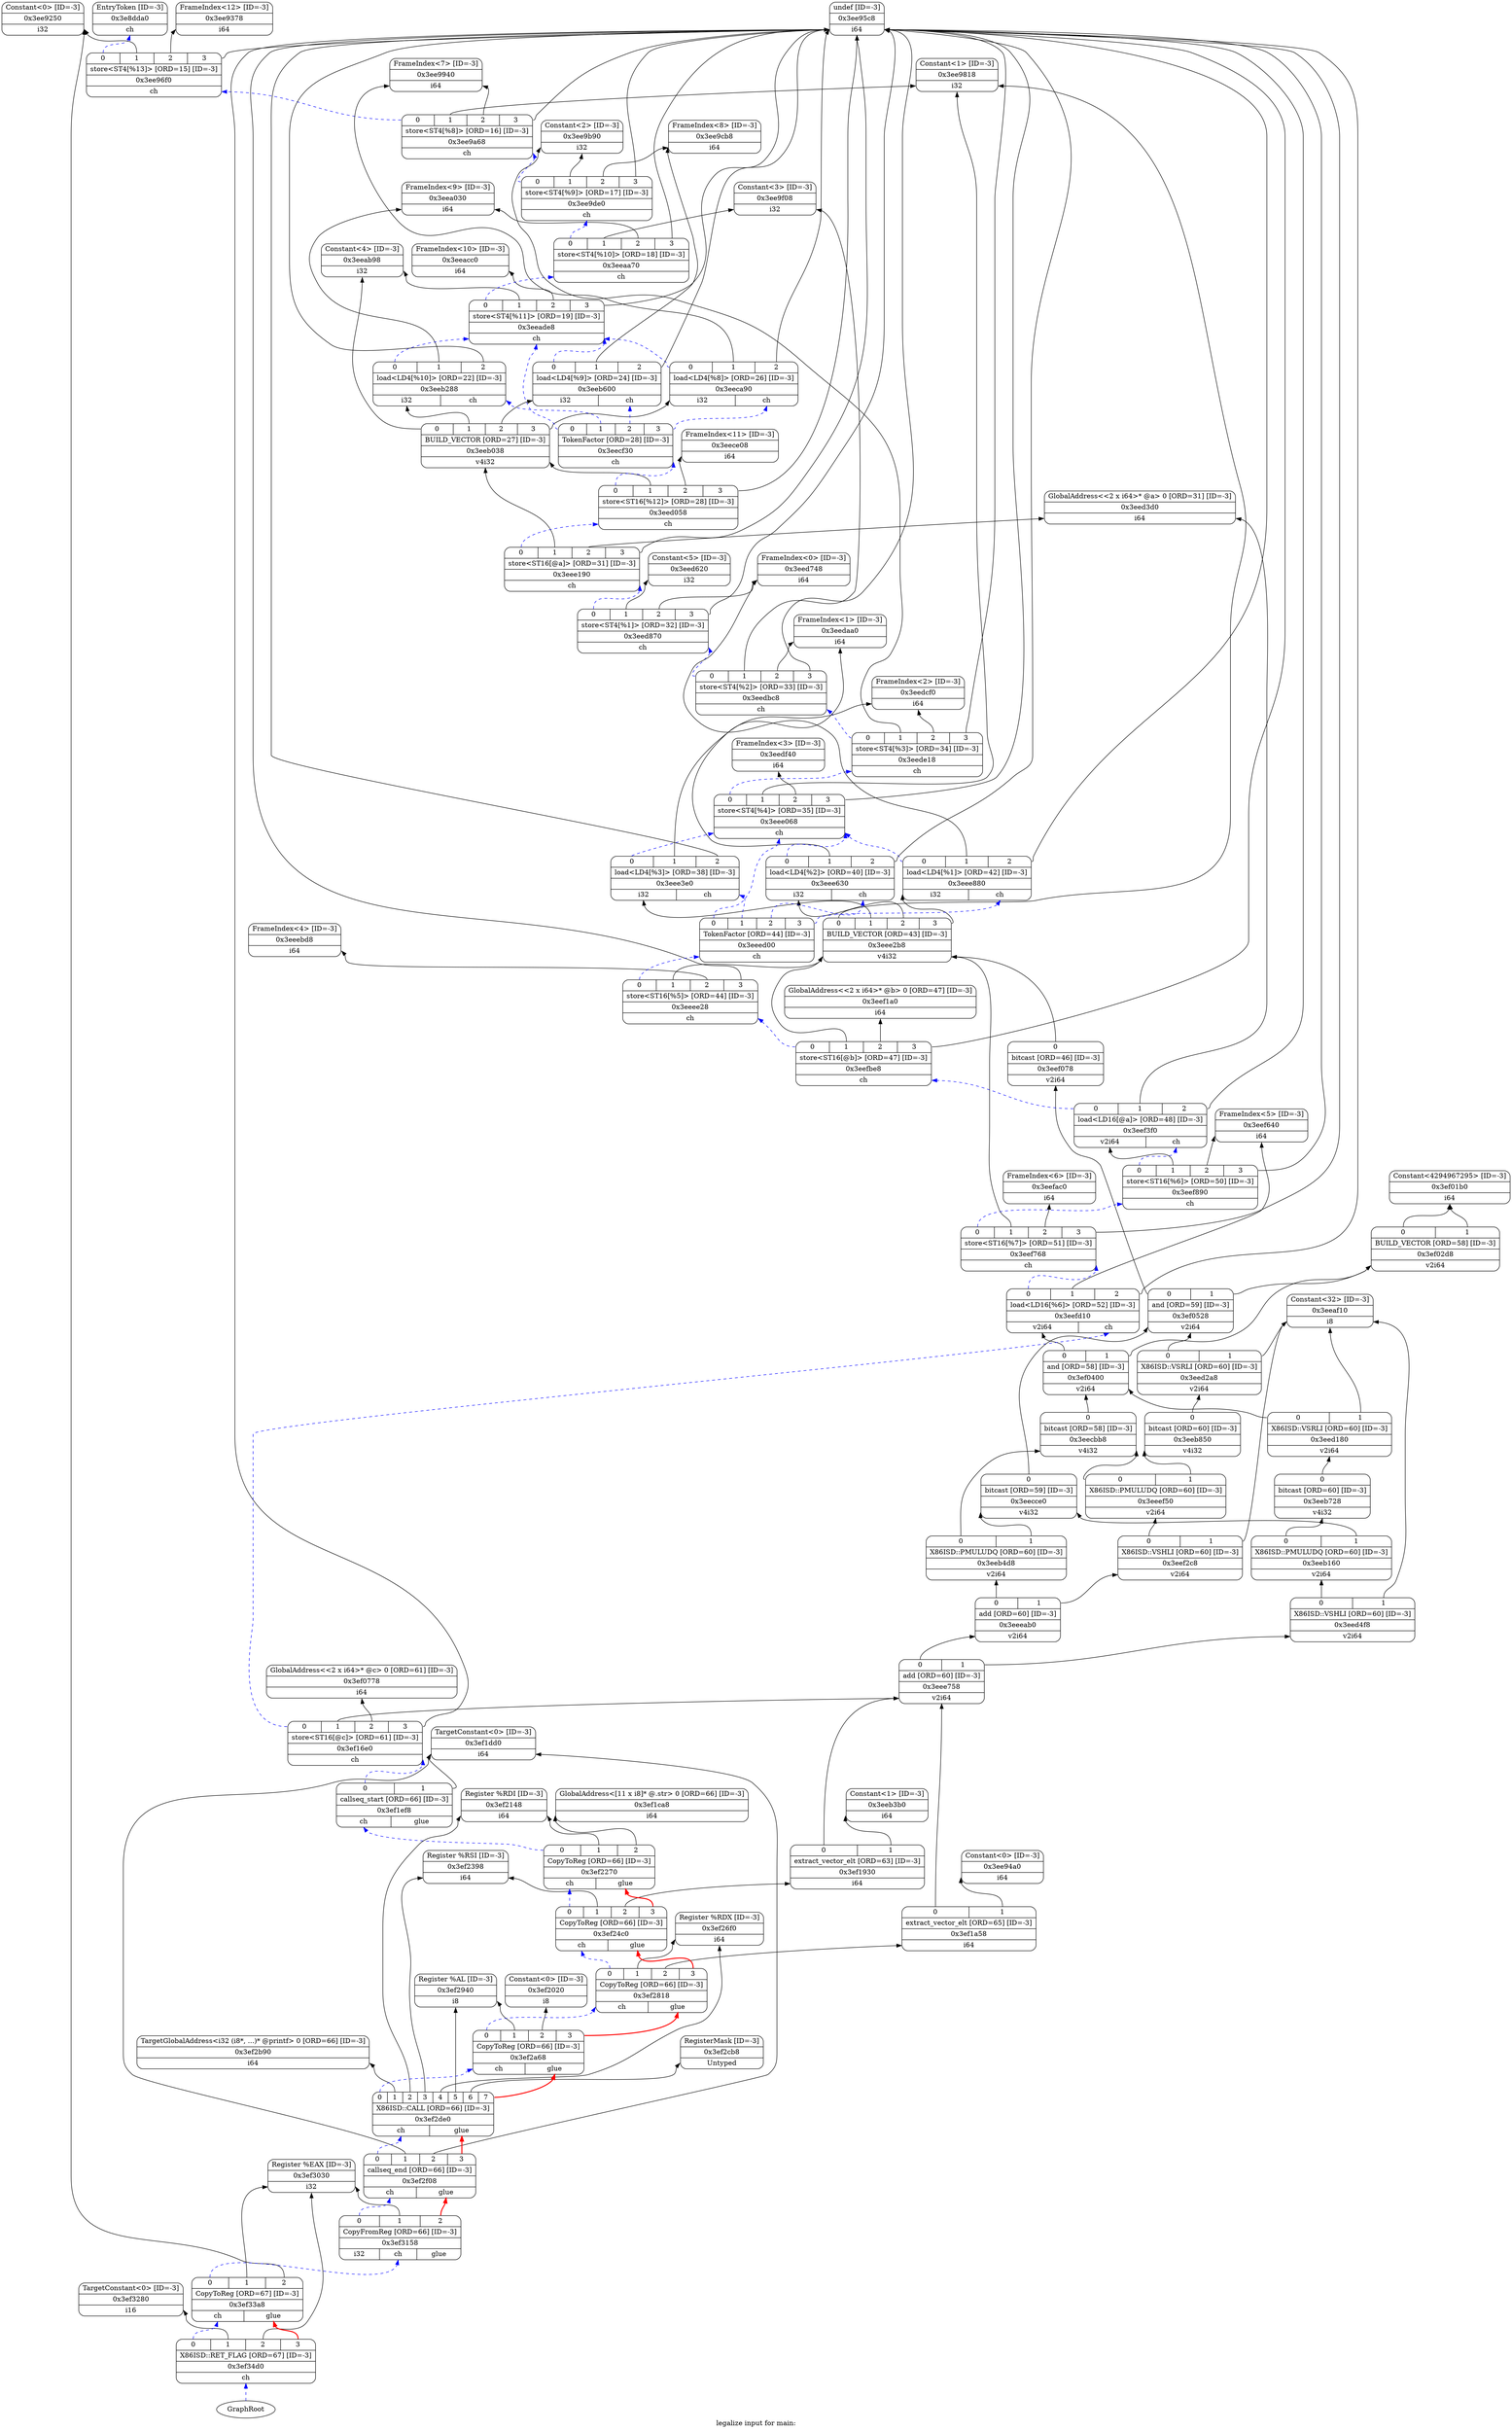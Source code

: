 digraph "legalize input for main:" {
	rankdir="BT";
	label="legalize input for main:";

	Node0x3e8dda0 [shape=record,shape=Mrecord,label="{EntryToken [ID=-3]|0x3e8dda0|{<d0>ch}}"];
	Node0x3ee9250 [shape=record,shape=Mrecord,label="{Constant\<0\> [ID=-3]|0x3ee9250|{<d0>i32}}"];
	Node0x3ee9378 [shape=record,shape=Mrecord,label="{FrameIndex\<12\> [ID=-3]|0x3ee9378|{<d0>i64}}"];
	Node0x3ee94a0 [shape=record,shape=Mrecord,label="{Constant\<0\> [ID=-3]|0x3ee94a0|{<d0>i64}}"];
	Node0x3ee95c8 [shape=record,shape=Mrecord,label="{undef [ID=-3]|0x3ee95c8|{<d0>i64}}"];
	Node0x3ee9818 [shape=record,shape=Mrecord,label="{Constant\<1\> [ID=-3]|0x3ee9818|{<d0>i32}}"];
	Node0x3ee9940 [shape=record,shape=Mrecord,label="{FrameIndex\<7\> [ID=-3]|0x3ee9940|{<d0>i64}}"];
	Node0x3ee9b90 [shape=record,shape=Mrecord,label="{Constant\<2\> [ID=-3]|0x3ee9b90|{<d0>i32}}"];
	Node0x3ee9cb8 [shape=record,shape=Mrecord,label="{FrameIndex\<8\> [ID=-3]|0x3ee9cb8|{<d0>i64}}"];
	Node0x3ee9f08 [shape=record,shape=Mrecord,label="{Constant\<3\> [ID=-3]|0x3ee9f08|{<d0>i32}}"];
	Node0x3eea030 [shape=record,shape=Mrecord,label="{FrameIndex\<9\> [ID=-3]|0x3eea030|{<d0>i64}}"];
	Node0x3eeab98 [shape=record,shape=Mrecord,label="{Constant\<4\> [ID=-3]|0x3eeab98|{<d0>i32}}"];
	Node0x3eeacc0 [shape=record,shape=Mrecord,label="{FrameIndex\<10\> [ID=-3]|0x3eeacc0|{<d0>i64}}"];
	Node0x3eeb3b0 [shape=record,shape=Mrecord,label="{Constant\<1\> [ID=-3]|0x3eeb3b0|{<d0>i64}}"];
	Node0x3eece08 [shape=record,shape=Mrecord,label="{FrameIndex\<11\> [ID=-3]|0x3eece08|{<d0>i64}}"];
	Node0x3eed3d0 [shape=record,shape=Mrecord,label="{GlobalAddress\<\<2 x i64\>* @a\> 0 [ORD=31] [ID=-3]|0x3eed3d0|{<d0>i64}}"];
	Node0x3eed620 [shape=record,shape=Mrecord,label="{Constant\<5\> [ID=-3]|0x3eed620|{<d0>i32}}"];
	Node0x3eed748 [shape=record,shape=Mrecord,label="{FrameIndex\<0\> [ID=-3]|0x3eed748|{<d0>i64}}"];
	Node0x3eedaa0 [shape=record,shape=Mrecord,label="{FrameIndex\<1\> [ID=-3]|0x3eedaa0|{<d0>i64}}"];
	Node0x3eedcf0 [shape=record,shape=Mrecord,label="{FrameIndex\<2\> [ID=-3]|0x3eedcf0|{<d0>i64}}"];
	Node0x3eedf40 [shape=record,shape=Mrecord,label="{FrameIndex\<3\> [ID=-3]|0x3eedf40|{<d0>i64}}"];
	Node0x3eeebd8 [shape=record,shape=Mrecord,label="{FrameIndex\<4\> [ID=-3]|0x3eeebd8|{<d0>i64}}"];
	Node0x3eef1a0 [shape=record,shape=Mrecord,label="{GlobalAddress\<\<2 x i64\>* @b\> 0 [ORD=47] [ID=-3]|0x3eef1a0|{<d0>i64}}"];
	Node0x3eef640 [shape=record,shape=Mrecord,label="{FrameIndex\<5\> [ID=-3]|0x3eef640|{<d0>i64}}"];
	Node0x3eefac0 [shape=record,shape=Mrecord,label="{FrameIndex\<6\> [ID=-3]|0x3eefac0|{<d0>i64}}"];
	Node0x3ef01b0 [shape=record,shape=Mrecord,label="{Constant\<4294967295\> [ID=-3]|0x3ef01b0|{<d0>i64}}"];
	Node0x3ef0778 [shape=record,shape=Mrecord,label="{GlobalAddress\<\<2 x i64\>* @c\> 0 [ORD=61] [ID=-3]|0x3ef0778|{<d0>i64}}"];
	Node0x3ef1ca8 [shape=record,shape=Mrecord,label="{GlobalAddress\<[11 x i8]* @.str\> 0 [ORD=66] [ID=-3]|0x3ef1ca8|{<d0>i64}}"];
	Node0x3ef1dd0 [shape=record,shape=Mrecord,label="{TargetConstant\<0\> [ID=-3]|0x3ef1dd0|{<d0>i64}}"];
	Node0x3ef2020 [shape=record,shape=Mrecord,label="{Constant\<0\> [ID=-3]|0x3ef2020|{<d0>i8}}"];
	Node0x3ef2148 [shape=record,shape=Mrecord,label="{Register %RDI [ID=-3]|0x3ef2148|{<d0>i64}}"];
	Node0x3ef2398 [shape=record,shape=Mrecord,label="{Register %RSI [ID=-3]|0x3ef2398|{<d0>i64}}"];
	Node0x3ef26f0 [shape=record,shape=Mrecord,label="{Register %RDX [ID=-3]|0x3ef26f0|{<d0>i64}}"];
	Node0x3ef2940 [shape=record,shape=Mrecord,label="{Register %AL [ID=-3]|0x3ef2940|{<d0>i8}}"];
	Node0x3ef2b90 [shape=record,shape=Mrecord,label="{TargetGlobalAddress\<i32 (i8*, ...)* @printf\> 0 [ORD=66] [ID=-3]|0x3ef2b90|{<d0>i64}}"];
	Node0x3ef2cb8 [shape=record,shape=Mrecord,label="{RegisterMask [ID=-3]|0x3ef2cb8|{<d0>Untyped}}"];
	Node0x3ef3030 [shape=record,shape=Mrecord,label="{Register %EAX [ID=-3]|0x3ef3030|{<d0>i32}}"];
	Node0x3ef3280 [shape=record,shape=Mrecord,label="{TargetConstant\<0\> [ID=-3]|0x3ef3280|{<d0>i16}}"];
	Node0x3ee96f0 [shape=record,shape=Mrecord,label="{{<s0>0|<s1>1|<s2>2|<s3>3}|store\<ST4[%13]\> [ORD=15] [ID=-3]|0x3ee96f0|{<d0>ch}}"];
	Node0x3ee96f0:s0 -> Node0x3e8dda0:d0[color=blue,style=dashed];
	Node0x3ee96f0:s1 -> Node0x3ee9250:d0;
	Node0x3ee96f0:s2 -> Node0x3ee9378:d0;
	Node0x3ee96f0:s3 -> Node0x3ee95c8:d0;
	Node0x3ef02d8 [shape=record,shape=Mrecord,label="{{<s0>0|<s1>1}|BUILD_VECTOR [ORD=58] [ID=-3]|0x3ef02d8|{<d0>v2i64}}"];
	Node0x3ef02d8:s0 -> Node0x3ef01b0:d0;
	Node0x3ef02d8:s1 -> Node0x3ef01b0:d0;
	Node0x3ee9a68 [shape=record,shape=Mrecord,label="{{<s0>0|<s1>1|<s2>2|<s3>3}|store\<ST4[%8]\> [ORD=16] [ID=-3]|0x3ee9a68|{<d0>ch}}"];
	Node0x3ee9a68:s0 -> Node0x3ee96f0:d0[color=blue,style=dashed];
	Node0x3ee9a68:s1 -> Node0x3ee9818:d0;
	Node0x3ee9a68:s2 -> Node0x3ee9940:d0;
	Node0x3ee9a68:s3 -> Node0x3ee95c8:d0;
	Node0x3ee9de0 [shape=record,shape=Mrecord,label="{{<s0>0|<s1>1|<s2>2|<s3>3}|store\<ST4[%9]\> [ORD=17] [ID=-3]|0x3ee9de0|{<d0>ch}}"];
	Node0x3ee9de0:s0 -> Node0x3ee9a68:d0[color=blue,style=dashed];
	Node0x3ee9de0:s1 -> Node0x3ee9b90:d0;
	Node0x3ee9de0:s2 -> Node0x3ee9cb8:d0;
	Node0x3ee9de0:s3 -> Node0x3ee95c8:d0;
	Node0x3eeaa70 [shape=record,shape=Mrecord,label="{{<s0>0|<s1>1|<s2>2|<s3>3}|store\<ST4[%10]\> [ORD=18] [ID=-3]|0x3eeaa70|{<d0>ch}}"];
	Node0x3eeaa70:s0 -> Node0x3ee9de0:d0[color=blue,style=dashed];
	Node0x3eeaa70:s1 -> Node0x3ee9f08:d0;
	Node0x3eeaa70:s2 -> Node0x3eea030:d0;
	Node0x3eeaa70:s3 -> Node0x3ee95c8:d0;
	Node0x3eeade8 [shape=record,shape=Mrecord,label="{{<s0>0|<s1>1|<s2>2|<s3>3}|store\<ST4[%11]\> [ORD=19] [ID=-3]|0x3eeade8|{<d0>ch}}"];
	Node0x3eeade8:s0 -> Node0x3eeaa70:d0[color=blue,style=dashed];
	Node0x3eeade8:s1 -> Node0x3eeab98:d0;
	Node0x3eeade8:s2 -> Node0x3eeacc0:d0;
	Node0x3eeade8:s3 -> Node0x3ee95c8:d0;
	Node0x3eeca90 [shape=record,shape=Mrecord,label="{{<s0>0|<s1>1|<s2>2}|load\<LD4[%8]\> [ORD=26] [ID=-3]|0x3eeca90|{<d0>i32|<d1>ch}}"];
	Node0x3eeca90:s0 -> Node0x3eeade8:d0[color=blue,style=dashed];
	Node0x3eeca90:s1 -> Node0x3ee9940:d0;
	Node0x3eeca90:s2 -> Node0x3ee95c8:d0;
	Node0x3eeb600 [shape=record,shape=Mrecord,label="{{<s0>0|<s1>1|<s2>2}|load\<LD4[%9]\> [ORD=24] [ID=-3]|0x3eeb600|{<d0>i32|<d1>ch}}"];
	Node0x3eeb600:s0 -> Node0x3eeade8:d0[color=blue,style=dashed];
	Node0x3eeb600:s1 -> Node0x3ee9cb8:d0;
	Node0x3eeb600:s2 -> Node0x3ee95c8:d0;
	Node0x3eeb288 [shape=record,shape=Mrecord,label="{{<s0>0|<s1>1|<s2>2}|load\<LD4[%10]\> [ORD=22] [ID=-3]|0x3eeb288|{<d0>i32|<d1>ch}}"];
	Node0x3eeb288:s0 -> Node0x3eeade8:d0[color=blue,style=dashed];
	Node0x3eeb288:s1 -> Node0x3eea030:d0;
	Node0x3eeb288:s2 -> Node0x3ee95c8:d0;
	Node0x3eeb038 [shape=record,shape=Mrecord,label="{{<s0>0|<s1>1|<s2>2|<s3>3}|BUILD_VECTOR [ORD=27] [ID=-3]|0x3eeb038|{<d0>v4i32}}"];
	Node0x3eeb038:s0 -> Node0x3eeab98:d0;
	Node0x3eeb038:s1 -> Node0x3eeb288:d0;
	Node0x3eeb038:s2 -> Node0x3eeb600:d0;
	Node0x3eeb038:s3 -> Node0x3eeca90:d0;
	Node0x3eecf30 [shape=record,shape=Mrecord,label="{{<s0>0|<s1>1|<s2>2|<s3>3}|TokenFactor [ORD=28] [ID=-3]|0x3eecf30|{<d0>ch}}"];
	Node0x3eecf30:s0 -> Node0x3eeade8:d0[color=blue,style=dashed];
	Node0x3eecf30:s1 -> Node0x3eeb288:d1[color=blue,style=dashed];
	Node0x3eecf30:s2 -> Node0x3eeb600:d1[color=blue,style=dashed];
	Node0x3eecf30:s3 -> Node0x3eeca90:d1[color=blue,style=dashed];
	Node0x3eed058 [shape=record,shape=Mrecord,label="{{<s0>0|<s1>1|<s2>2|<s3>3}|store\<ST16[%12]\> [ORD=28] [ID=-3]|0x3eed058|{<d0>ch}}"];
	Node0x3eed058:s0 -> Node0x3eecf30:d0[color=blue,style=dashed];
	Node0x3eed058:s1 -> Node0x3eeb038:d0;
	Node0x3eed058:s2 -> Node0x3eece08:d0;
	Node0x3eed058:s3 -> Node0x3ee95c8:d0;
	Node0x3eee190 [shape=record,shape=Mrecord,label="{{<s0>0|<s1>1|<s2>2|<s3>3}|store\<ST16[@a]\> [ORD=31] [ID=-3]|0x3eee190|{<d0>ch}}"];
	Node0x3eee190:s0 -> Node0x3eed058:d0[color=blue,style=dashed];
	Node0x3eee190:s1 -> Node0x3eeb038:d0;
	Node0x3eee190:s2 -> Node0x3eed3d0:d0;
	Node0x3eee190:s3 -> Node0x3ee95c8:d0;
	Node0x3eed870 [shape=record,shape=Mrecord,label="{{<s0>0|<s1>1|<s2>2|<s3>3}|store\<ST4[%1]\> [ORD=32] [ID=-3]|0x3eed870|{<d0>ch}}"];
	Node0x3eed870:s0 -> Node0x3eee190:d0[color=blue,style=dashed];
	Node0x3eed870:s1 -> Node0x3eed620:d0;
	Node0x3eed870:s2 -> Node0x3eed748:d0;
	Node0x3eed870:s3 -> Node0x3ee95c8:d0;
	Node0x3eedbc8 [shape=record,shape=Mrecord,label="{{<s0>0|<s1>1|<s2>2|<s3>3}|store\<ST4[%2]\> [ORD=33] [ID=-3]|0x3eedbc8|{<d0>ch}}"];
	Node0x3eedbc8:s0 -> Node0x3eed870:d0[color=blue,style=dashed];
	Node0x3eedbc8:s1 -> Node0x3ee9f08:d0;
	Node0x3eedbc8:s2 -> Node0x3eedaa0:d0;
	Node0x3eedbc8:s3 -> Node0x3ee95c8:d0;
	Node0x3eede18 [shape=record,shape=Mrecord,label="{{<s0>0|<s1>1|<s2>2|<s3>3}|store\<ST4[%3]\> [ORD=34] [ID=-3]|0x3eede18|{<d0>ch}}"];
	Node0x3eede18:s0 -> Node0x3eedbc8:d0[color=blue,style=dashed];
	Node0x3eede18:s1 -> Node0x3ee9b90:d0;
	Node0x3eede18:s2 -> Node0x3eedcf0:d0;
	Node0x3eede18:s3 -> Node0x3ee95c8:d0;
	Node0x3eee068 [shape=record,shape=Mrecord,label="{{<s0>0|<s1>1|<s2>2|<s3>3}|store\<ST4[%4]\> [ORD=35] [ID=-3]|0x3eee068|{<d0>ch}}"];
	Node0x3eee068:s0 -> Node0x3eede18:d0[color=blue,style=dashed];
	Node0x3eee068:s1 -> Node0x3ee9818:d0;
	Node0x3eee068:s2 -> Node0x3eedf40:d0;
	Node0x3eee068:s3 -> Node0x3ee95c8:d0;
	Node0x3eee880 [shape=record,shape=Mrecord,label="{{<s0>0|<s1>1|<s2>2}|load\<LD4[%1]\> [ORD=42] [ID=-3]|0x3eee880|{<d0>i32|<d1>ch}}"];
	Node0x3eee880:s0 -> Node0x3eee068:d0[color=blue,style=dashed];
	Node0x3eee880:s1 -> Node0x3eed748:d0;
	Node0x3eee880:s2 -> Node0x3ee95c8:d0;
	Node0x3eee630 [shape=record,shape=Mrecord,label="{{<s0>0|<s1>1|<s2>2}|load\<LD4[%2]\> [ORD=40] [ID=-3]|0x3eee630|{<d0>i32|<d1>ch}}"];
	Node0x3eee630:s0 -> Node0x3eee068:d0[color=blue,style=dashed];
	Node0x3eee630:s1 -> Node0x3eedaa0:d0;
	Node0x3eee630:s2 -> Node0x3ee95c8:d0;
	Node0x3eee3e0 [shape=record,shape=Mrecord,label="{{<s0>0|<s1>1|<s2>2}|load\<LD4[%3]\> [ORD=38] [ID=-3]|0x3eee3e0|{<d0>i32|<d1>ch}}"];
	Node0x3eee3e0:s0 -> Node0x3eee068:d0[color=blue,style=dashed];
	Node0x3eee3e0:s1 -> Node0x3eedcf0:d0;
	Node0x3eee3e0:s2 -> Node0x3ee95c8:d0;
	Node0x3eee2b8 [shape=record,shape=Mrecord,label="{{<s0>0|<s1>1|<s2>2|<s3>3}|BUILD_VECTOR [ORD=43] [ID=-3]|0x3eee2b8|{<d0>v4i32}}"];
	Node0x3eee2b8:s0 -> Node0x3ee9818:d0;
	Node0x3eee2b8:s1 -> Node0x3eee3e0:d0;
	Node0x3eee2b8:s2 -> Node0x3eee630:d0;
	Node0x3eee2b8:s3 -> Node0x3eee880:d0;
	Node0x3eeed00 [shape=record,shape=Mrecord,label="{{<s0>0|<s1>1|<s2>2|<s3>3}|TokenFactor [ORD=44] [ID=-3]|0x3eeed00|{<d0>ch}}"];
	Node0x3eeed00:s0 -> Node0x3eee068:d0[color=blue,style=dashed];
	Node0x3eeed00:s1 -> Node0x3eee3e0:d1[color=blue,style=dashed];
	Node0x3eeed00:s2 -> Node0x3eee630:d1[color=blue,style=dashed];
	Node0x3eeed00:s3 -> Node0x3eee880:d1[color=blue,style=dashed];
	Node0x3eef078 [shape=record,shape=Mrecord,label="{{<s0>0}|bitcast [ORD=46] [ID=-3]|0x3eef078|{<d0>v2i64}}"];
	Node0x3eef078:s0 -> Node0x3eee2b8:d0;
	Node0x3eeee28 [shape=record,shape=Mrecord,label="{{<s0>0|<s1>1|<s2>2|<s3>3}|store\<ST16[%5]\> [ORD=44] [ID=-3]|0x3eeee28|{<d0>ch}}"];
	Node0x3eeee28:s0 -> Node0x3eeed00:d0[color=blue,style=dashed];
	Node0x3eeee28:s1 -> Node0x3eee2b8:d0;
	Node0x3eeee28:s2 -> Node0x3eeebd8:d0;
	Node0x3eeee28:s3 -> Node0x3ee95c8:d0;
	Node0x3ef0528 [shape=record,shape=Mrecord,label="{{<s0>0|<s1>1}|and [ORD=59] [ID=-3]|0x3ef0528|{<d0>v2i64}}"];
	Node0x3ef0528:s0 -> Node0x3eef078:d0;
	Node0x3ef0528:s1 -> Node0x3ef02d8:d0;
	Node0x3eefbe8 [shape=record,shape=Mrecord,label="{{<s0>0|<s1>1|<s2>2|<s3>3}|store\<ST16[@b]\> [ORD=47] [ID=-3]|0x3eefbe8|{<d0>ch}}"];
	Node0x3eefbe8:s0 -> Node0x3eeee28:d0[color=blue,style=dashed];
	Node0x3eefbe8:s1 -> Node0x3eee2b8:d0;
	Node0x3eefbe8:s2 -> Node0x3eef1a0:d0;
	Node0x3eefbe8:s3 -> Node0x3ee95c8:d0;
	Node0x3eef3f0 [shape=record,shape=Mrecord,label="{{<s0>0|<s1>1|<s2>2}|load\<LD16[@a]\> [ORD=48] [ID=-3]|0x3eef3f0|{<d0>v2i64|<d1>ch}}"];
	Node0x3eef3f0:s0 -> Node0x3eefbe8:d0[color=blue,style=dashed];
	Node0x3eef3f0:s1 -> Node0x3eed3d0:d0;
	Node0x3eef3f0:s2 -> Node0x3ee95c8:d0;
	Node0x3eef890 [shape=record,shape=Mrecord,label="{{<s0>0|<s1>1|<s2>2|<s3>3}|store\<ST16[%6]\> [ORD=50] [ID=-3]|0x3eef890|{<d0>ch}}"];
	Node0x3eef890:s0 -> Node0x3eef3f0:d1[color=blue,style=dashed];
	Node0x3eef890:s1 -> Node0x3eef3f0:d0;
	Node0x3eef890:s2 -> Node0x3eef640:d0;
	Node0x3eef890:s3 -> Node0x3ee95c8:d0;
	Node0x3eef768 [shape=record,shape=Mrecord,label="{{<s0>0|<s1>1|<s2>2|<s3>3}|store\<ST16[%7]\> [ORD=51] [ID=-3]|0x3eef768|{<d0>ch}}"];
	Node0x3eef768:s0 -> Node0x3eef890:d0[color=blue,style=dashed];
	Node0x3eef768:s1 -> Node0x3eee2b8:d0;
	Node0x3eef768:s2 -> Node0x3eefac0:d0;
	Node0x3eef768:s3 -> Node0x3ee95c8:d0;
	Node0x3eefd10 [shape=record,shape=Mrecord,label="{{<s0>0|<s1>1|<s2>2}|load\<LD16[%6]\> [ORD=52] [ID=-3]|0x3eefd10|{<d0>v2i64|<d1>ch}}"];
	Node0x3eefd10:s0 -> Node0x3eef768:d0[color=blue,style=dashed];
	Node0x3eefd10:s1 -> Node0x3eef640:d0;
	Node0x3eefd10:s2 -> Node0x3ee95c8:d0;
	Node0x3ef0400 [shape=record,shape=Mrecord,label="{{<s0>0|<s1>1}|and [ORD=58] [ID=-3]|0x3ef0400|{<d0>v2i64}}"];
	Node0x3ef0400:s0 -> Node0x3eefd10:d0;
	Node0x3ef0400:s1 -> Node0x3ef02d8:d0;
	Node0x3ef1930 [shape=record,shape=Mrecord,label="{{<s0>0|<s1>1}|extract_vector_elt [ORD=63] [ID=-3]|0x3ef1930|{<d0>i64}}"];
	Node0x3ef1930:s0 -> Node0x3eee758:d0;
	Node0x3ef1930:s1 -> Node0x3eeb3b0:d0;
	Node0x3ef1a58 [shape=record,shape=Mrecord,label="{{<s0>0|<s1>1}|extract_vector_elt [ORD=65] [ID=-3]|0x3ef1a58|{<d0>i64}}"];
	Node0x3ef1a58:s0 -> Node0x3eee758:d0;
	Node0x3ef1a58:s1 -> Node0x3ee94a0:d0;
	Node0x3ef16e0 [shape=record,shape=Mrecord,label="{{<s0>0|<s1>1|<s2>2|<s3>3}|store\<ST16[@c]\> [ORD=61] [ID=-3]|0x3ef16e0|{<d0>ch}}"];
	Node0x3ef16e0:s0 -> Node0x3eefd10:d1[color=blue,style=dashed];
	Node0x3ef16e0:s1 -> Node0x3eee758:d0;
	Node0x3ef16e0:s2 -> Node0x3ef0778:d0;
	Node0x3ef16e0:s3 -> Node0x3ee95c8:d0;
	Node0x3ef1ef8 [shape=record,shape=Mrecord,label="{{<s0>0|<s1>1}|callseq_start [ORD=66] [ID=-3]|0x3ef1ef8|{<d0>ch|<d1>glue}}"];
	Node0x3ef1ef8:s0 -> Node0x3ef16e0:d0[color=blue,style=dashed];
	Node0x3ef1ef8:s1 -> Node0x3ef1dd0:d0;
	Node0x3ef2270 [shape=record,shape=Mrecord,label="{{<s0>0|<s1>1|<s2>2}|CopyToReg [ORD=66] [ID=-3]|0x3ef2270|{<d0>ch|<d1>glue}}"];
	Node0x3ef2270:s0 -> Node0x3ef1ef8:d0[color=blue,style=dashed];
	Node0x3ef2270:s1 -> Node0x3ef2148:d0;
	Node0x3ef2270:s2 -> Node0x3ef1ca8:d0;
	Node0x3ef24c0 [shape=record,shape=Mrecord,label="{{<s0>0|<s1>1|<s2>2|<s3>3}|CopyToReg [ORD=66] [ID=-3]|0x3ef24c0|{<d0>ch|<d1>glue}}"];
	Node0x3ef24c0:s0 -> Node0x3ef2270:d0[color=blue,style=dashed];
	Node0x3ef24c0:s1 -> Node0x3ef2398:d0;
	Node0x3ef24c0:s2 -> Node0x3ef1930:d0;
	Node0x3ef24c0:s3 -> Node0x3ef2270:d1[color=red,style=bold];
	Node0x3ef2818 [shape=record,shape=Mrecord,label="{{<s0>0|<s1>1|<s2>2|<s3>3}|CopyToReg [ORD=66] [ID=-3]|0x3ef2818|{<d0>ch|<d1>glue}}"];
	Node0x3ef2818:s0 -> Node0x3ef24c0:d0[color=blue,style=dashed];
	Node0x3ef2818:s1 -> Node0x3ef26f0:d0;
	Node0x3ef2818:s2 -> Node0x3ef1a58:d0;
	Node0x3ef2818:s3 -> Node0x3ef24c0:d1[color=red,style=bold];
	Node0x3ef2a68 [shape=record,shape=Mrecord,label="{{<s0>0|<s1>1|<s2>2|<s3>3}|CopyToReg [ORD=66] [ID=-3]|0x3ef2a68|{<d0>ch|<d1>glue}}"];
	Node0x3ef2a68:s0 -> Node0x3ef2818:d0[color=blue,style=dashed];
	Node0x3ef2a68:s1 -> Node0x3ef2940:d0;
	Node0x3ef2a68:s2 -> Node0x3ef2020:d0;
	Node0x3ef2a68:s3 -> Node0x3ef2818:d1[color=red,style=bold];
	Node0x3ef2de0 [shape=record,shape=Mrecord,label="{{<s0>0|<s1>1|<s2>2|<s3>3|<s4>4|<s5>5|<s6>6|<s7>7}|X86ISD::CALL [ORD=66] [ID=-3]|0x3ef2de0|{<d0>ch|<d1>glue}}"];
	Node0x3ef2de0:s0 -> Node0x3ef2a68:d0[color=blue,style=dashed];
	Node0x3ef2de0:s1 -> Node0x3ef2b90:d0;
	Node0x3ef2de0:s2 -> Node0x3ef2148:d0;
	Node0x3ef2de0:s3 -> Node0x3ef2398:d0;
	Node0x3ef2de0:s4 -> Node0x3ef26f0:d0;
	Node0x3ef2de0:s5 -> Node0x3ef2940:d0;
	Node0x3ef2de0:s6 -> Node0x3ef2cb8:d0;
	Node0x3ef2de0:s7 -> Node0x3ef2a68:d1[color=red,style=bold];
	Node0x3ef2f08 [shape=record,shape=Mrecord,label="{{<s0>0|<s1>1|<s2>2|<s3>3}|callseq_end [ORD=66] [ID=-3]|0x3ef2f08|{<d0>ch|<d1>glue}}"];
	Node0x3ef2f08:s0 -> Node0x3ef2de0:d0[color=blue,style=dashed];
	Node0x3ef2f08:s1 -> Node0x3ef1dd0:d0;
	Node0x3ef2f08:s2 -> Node0x3ef1dd0:d0;
	Node0x3ef2f08:s3 -> Node0x3ef2de0:d1[color=red,style=bold];
	Node0x3ef3158 [shape=record,shape=Mrecord,label="{{<s0>0|<s1>1|<s2>2}|CopyFromReg [ORD=66] [ID=-3]|0x3ef3158|{<d0>i32|<d1>ch|<d2>glue}}"];
	Node0x3ef3158:s0 -> Node0x3ef2f08:d0[color=blue,style=dashed];
	Node0x3ef3158:s1 -> Node0x3ef3030:d0;
	Node0x3ef3158:s2 -> Node0x3ef2f08:d1[color=red,style=bold];
	Node0x3ef33a8 [shape=record,shape=Mrecord,label="{{<s0>0|<s1>1|<s2>2}|CopyToReg [ORD=67] [ID=-3]|0x3ef33a8|{<d0>ch|<d1>glue}}"];
	Node0x3ef33a8:s0 -> Node0x3ef3158:d1[color=blue,style=dashed];
	Node0x3ef33a8:s1 -> Node0x3ef3030:d0;
	Node0x3ef33a8:s2 -> Node0x3ee9250:d0;
	Node0x3ef34d0 [shape=record,shape=Mrecord,label="{{<s0>0|<s1>1|<s2>2|<s3>3}|X86ISD::RET_FLAG [ORD=67] [ID=-3]|0x3ef34d0|{<d0>ch}}"];
	Node0x3ef34d0:s0 -> Node0x3ef33a8:d0[color=blue,style=dashed];
	Node0x3ef34d0:s1 -> Node0x3ef3280:d0;
	Node0x3ef34d0:s2 -> Node0x3ef3030:d0;
	Node0x3ef34d0:s3 -> Node0x3ef33a8:d1[color=red,style=bold];
	Node0x3eeaf10 [shape=record,shape=Mrecord,label="{Constant\<32\> [ID=-3]|0x3eeaf10|{<d0>i8}}"];
	Node0x3eed180 [shape=record,shape=Mrecord,label="{{<s0>0|<s1>1}|X86ISD::VSRLI [ORD=60] [ID=-3]|0x3eed180|{<d0>v2i64}}"];
	Node0x3eed180:s0 -> Node0x3ef0400:d0;
	Node0x3eed180:s1 -> Node0x3eeaf10:d0;
	Node0x3eed2a8 [shape=record,shape=Mrecord,label="{{<s0>0|<s1>1}|X86ISD::VSRLI [ORD=60] [ID=-3]|0x3eed2a8|{<d0>v2i64}}"];
	Node0x3eed2a8:s0 -> Node0x3ef0528:d0;
	Node0x3eed2a8:s1 -> Node0x3eeaf10:d0;
	Node0x3eecbb8 [shape=record,shape=Mrecord,label="{{<s0>0}|bitcast [ORD=58] [ID=-3]|0x3eecbb8|{<d0>v4i32}}"];
	Node0x3eecbb8:s0 -> Node0x3ef0400:d0;
	Node0x3eecce0 [shape=record,shape=Mrecord,label="{{<s0>0}|bitcast [ORD=59] [ID=-3]|0x3eecce0|{<d0>v4i32}}"];
	Node0x3eecce0:s0 -> Node0x3ef0528:d0;
	Node0x3eeb728 [shape=record,shape=Mrecord,label="{{<s0>0}|bitcast [ORD=60] [ID=-3]|0x3eeb728|{<d0>v4i32}}"];
	Node0x3eeb728:s0 -> Node0x3eed180:d0;
	Node0x3eeb850 [shape=record,shape=Mrecord,label="{{<s0>0}|bitcast [ORD=60] [ID=-3]|0x3eeb850|{<d0>v4i32}}"];
	Node0x3eeb850:s0 -> Node0x3eed2a8:d0;
	Node0x3eeb4d8 [shape=record,shape=Mrecord,label="{{<s0>0|<s1>1}|X86ISD::PMULUDQ [ORD=60] [ID=-3]|0x3eeb4d8|{<d0>v2i64}}"];
	Node0x3eeb4d8:s0 -> Node0x3eecbb8:d0;
	Node0x3eeb4d8:s1 -> Node0x3eecce0:d0;
	Node0x3eeb160 [shape=record,shape=Mrecord,label="{{<s0>0|<s1>1}|X86ISD::PMULUDQ [ORD=60] [ID=-3]|0x3eeb160|{<d0>v2i64}}"];
	Node0x3eeb160:s0 -> Node0x3eeb728:d0;
	Node0x3eeb160:s1 -> Node0x3eecce0:d0;
	Node0x3eed4f8 [shape=record,shape=Mrecord,label="{{<s0>0|<s1>1}|X86ISD::VSHLI [ORD=60] [ID=-3]|0x3eed4f8|{<d0>v2i64}}"];
	Node0x3eed4f8:s0 -> Node0x3eeb160:d0;
	Node0x3eed4f8:s1 -> Node0x3eeaf10:d0;
	Node0x3eeef50 [shape=record,shape=Mrecord,label="{{<s0>0|<s1>1}|X86ISD::PMULUDQ [ORD=60] [ID=-3]|0x3eeef50|{<d0>v2i64}}"];
	Node0x3eeef50:s0 -> Node0x3eecbb8:d0;
	Node0x3eeef50:s1 -> Node0x3eeb850:d0;
	Node0x3eef2c8 [shape=record,shape=Mrecord,label="{{<s0>0|<s1>1}|X86ISD::VSHLI [ORD=60] [ID=-3]|0x3eef2c8|{<d0>v2i64}}"];
	Node0x3eef2c8:s0 -> Node0x3eeef50:d0;
	Node0x3eef2c8:s1 -> Node0x3eeaf10:d0;
	Node0x3eeeab0 [shape=record,shape=Mrecord,label="{{<s0>0|<s1>1}|add [ORD=60] [ID=-3]|0x3eeeab0|{<d0>v2i64}}"];
	Node0x3eeeab0:s0 -> Node0x3eeb4d8:d0;
	Node0x3eeeab0:s1 -> Node0x3eef2c8:d0;
	Node0x3eee758 [shape=record,shape=Mrecord,label="{{<s0>0|<s1>1}|add [ORD=60] [ID=-3]|0x3eee758|{<d0>v2i64}}"];
	Node0x3eee758:s0 -> Node0x3eeeab0:d0;
	Node0x3eee758:s1 -> Node0x3eed4f8:d0;
	Node0x0[ plaintext=circle, label ="GraphRoot"];
	Node0x0 -> Node0x3ef34d0:d0[color=blue,style=dashed];
}
